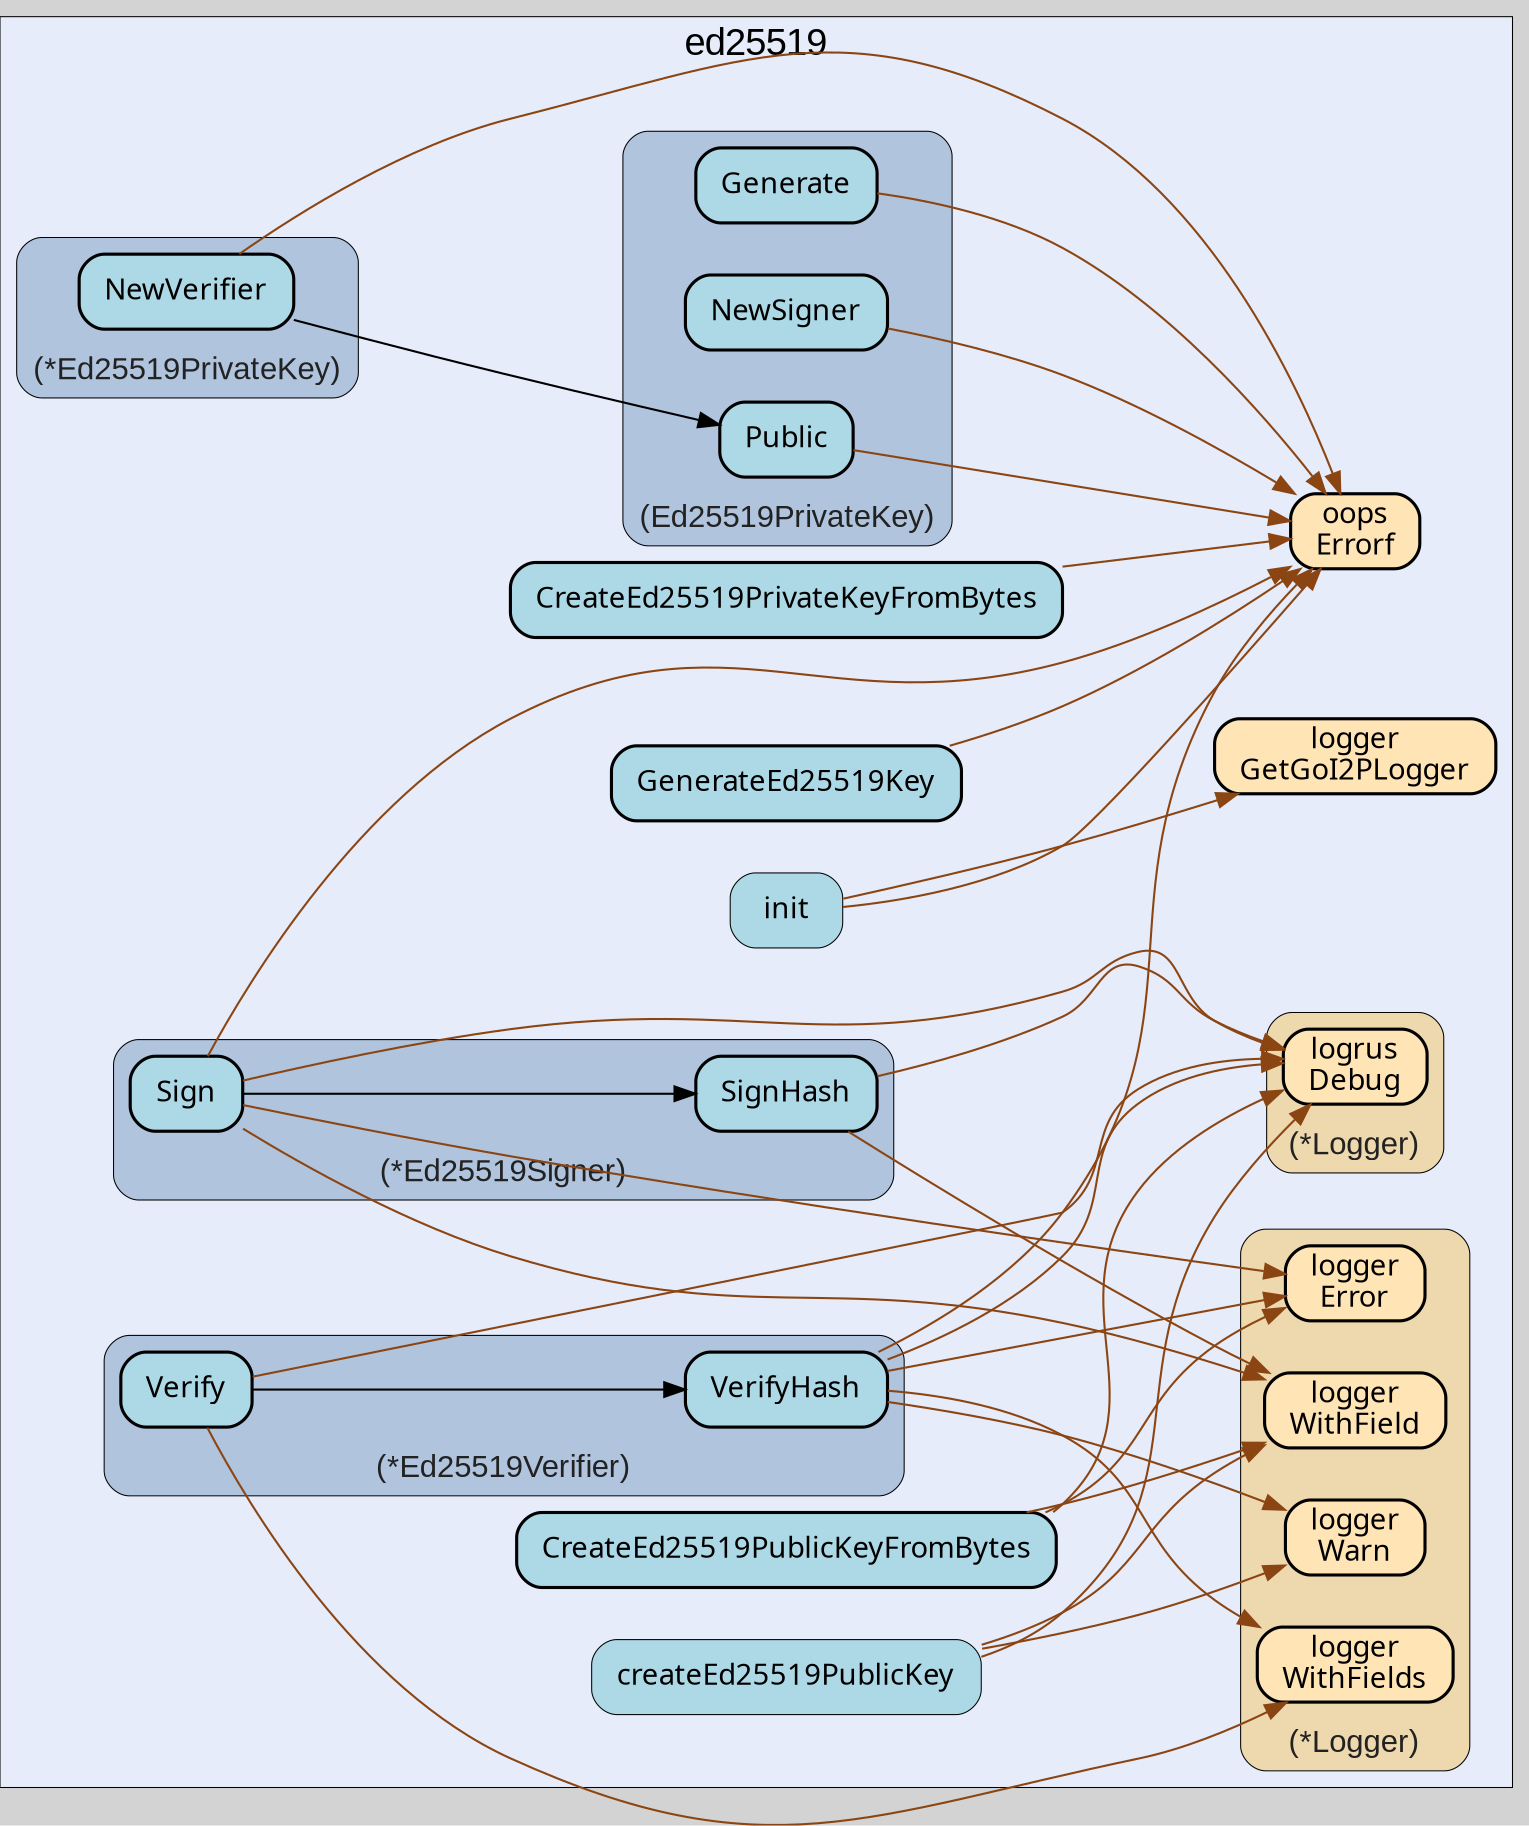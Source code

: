 digraph gocallvis {
    label="";
    labeljust="l";
    fontname="Arial";
    fontsize="14";
    rankdir="LR";
    bgcolor="lightgray";
    style="solid";
    penwidth="0.5";
    pad="0.0";
    nodesep="0.35";

    node [shape="box" style="filled,rounded" fillcolor="honeydew" fontname="Verdana" penwidth="1.0" margin="0.16,0.0"];
    edge [minlen="2"]

    subgraph "cluster_focus" {
        bgcolor="#e6ecfa";
label="ed25519";
labelloc="t";
labeljust="c";
fontsize="18";
        
        "github.com/go-i2p/crypto/ed25519.CreateEd25519PublicKeyFromBytes" [ fillcolor="lightblue" label="CreateEd25519PublicKeyFromBytes" penwidth="1.5" tooltip="github.com/go-i2p/crypto/ed25519.CreateEd25519PublicKeyFromBytes | defined in ed25519_public_key.go:46\nat ed25519_public_key.go:50: calling [(*github.com/go-i2p/logger.Logger).Error]\nat ed25519_public_key.go:47: calling [(*github.com/sirupsen/logrus.Logger).Debug]\nat ed25519_public_key.go:55: calling [(*github.com/sirupsen/logrus.Logger).Debug]\nat ed25519_public_key.go:47: calling [(*github.com/go-i2p/logger.Logger).WithField]\nat ed25519_public_key.go:50: calling [(*github.com/go-i2p/logger.Logger).WithField]" ]
        "github.com/samber/oops.Errorf" [ fillcolor="moccasin" label="oops\nErrorf" penwidth="1.5" tooltip="github.com/samber/oops.Errorf | defined in oops.go:34" ]
        "github.com/go-i2p/crypto/ed25519.CreateEd25519PrivateKeyFromBytes" [ fillcolor="lightblue" label="CreateEd25519PrivateKeyFromBytes" penwidth="1.5" tooltip="github.com/go-i2p/crypto/ed25519.CreateEd25519PrivateKeyFromBytes | defined in ed25519_private_key.go:74\nat ed25519_private_key.go:76: calling [github.com/samber/oops.Errorf]" ]
        "github.com/go-i2p/crypto/ed25519.createEd25519PublicKey" [ fillcolor="lightblue" label="createEd25519PublicKey" penwidth="0.5" tooltip="github.com/go-i2p/crypto/ed25519.createEd25519PublicKey | defined in ed25519_public_key.go:33\nat ed25519_public_key.go:41: calling [(*github.com/go-i2p/logger.Logger).Warn]\nat ed25519_public_key.go:34: calling [(*github.com/go-i2p/logger.Logger).WithField]\nat ed25519_public_key.go:34: calling [(*github.com/sirupsen/logrus.Logger).Debug]\nat ed25519_public_key.go:39: calling [(*github.com/sirupsen/logrus.Logger).Debug]" ]
        "github.com/go-i2p/crypto/ed25519.GenerateEd25519Key" [ fillcolor="lightblue" label="GenerateEd25519Key" penwidth="1.5" tooltip="github.com/go-i2p/crypto/ed25519.GenerateEd25519Key | defined in utils.go:14\nat utils.go:17: calling [github.com/samber/oops.Errorf]" ]
        "github.com/go-i2p/crypto/ed25519.init" [ fillcolor="lightblue" label="init" penwidth="0.5" tooltip="github.com/go-i2p/crypto/ed25519.init | defined in .:0\nat constants.go:10: calling [github.com/go-i2p/logger.GetGoI2PLogger]\nat constants.go:15: calling [github.com/samber/oops.Errorf]" ]
        "github.com/go-i2p/logger.GetGoI2PLogger" [ fillcolor="moccasin" label="logger\nGetGoI2PLogger" penwidth="1.5" tooltip="github.com/go-i2p/logger.GetGoI2PLogger | defined in log.go:120" ]
        
        subgraph "cluster_*github.com/go-i2p/crypto/ed25519.Ed25519PrivateKey" {
        fillcolor="lightsteelblue";
label="(*Ed25519PrivateKey)";
penwidth="0.5";
fontsize="15";
style="rounded,filled";
tooltip="type: *github.com/go-i2p/crypto/ed25519.Ed25519PrivateKey";
fontcolor="#222222";
labelloc="b";
        
        "(*github.com/go-i2p/crypto/ed25519.Ed25519PrivateKey).NewVerifier" [ fillcolor="lightblue" label="NewVerifier" penwidth="1.5" tooltip="(*github.com/go-i2p/crypto/ed25519.Ed25519PrivateKey).NewVerifier | defined in ed25519_private_key.go:15\nat ed25519_private_key.go:19: calling [(github.com/go-i2p/crypto/ed25519.Ed25519PrivateKey).Public]\nat ed25519_private_key.go:17: calling [github.com/samber/oops.Errorf]\nat ed25519_private_key.go:21: calling [github.com/samber/oops.Errorf]" ]
        
    }

        subgraph "cluster_*github.com/go-i2p/crypto/ed25519.Ed25519Signer" {
        penwidth="0.5";
fontcolor="#222222";
label="(*Ed25519Signer)";
tooltip="type: *github.com/go-i2p/crypto/ed25519.Ed25519Signer";
fontsize="15";
labelloc="b";
style="rounded,filled";
fillcolor="lightsteelblue";
        
        "(*github.com/go-i2p/crypto/ed25519.Ed25519Signer).SignHash" [ penwidth="1.5" tooltip="(*github.com/go-i2p/crypto/ed25519.Ed25519Signer).SignHash | defined in ed25519_signer.go:27\nat ed25519_signer.go:28: calling [(*github.com/go-i2p/logger.Logger).WithField]\nat ed25519_signer.go:30: calling [(*github.com/go-i2p/logger.Logger).WithField]\nat ed25519_signer.go:28: calling [(*github.com/sirupsen/logrus.Logger).Debug]\nat ed25519_signer.go:30: calling [(*github.com/sirupsen/logrus.Logger).Debug]" fillcolor="lightblue" label="SignHash" ]
        "(*github.com/go-i2p/crypto/ed25519.Ed25519Signer).Sign" [ tooltip="(*github.com/go-i2p/crypto/ed25519.Ed25519Signer).Sign | defined in ed25519_signer.go:14\nat ed25519_signer.go:23: calling [(*github.com/go-i2p/crypto/ed25519.Ed25519Signer).SignHash]\nat ed25519_signer.go:15: calling [(*github.com/sirupsen/logrus.Logger).Debug]\nat ed25519_signer.go:15: calling [(*github.com/go-i2p/logger.Logger).WithField]\nat ed25519_signer.go:19: calling [github.com/samber/oops.Errorf]\nat ed25519_signer.go:18: calling [(*github.com/go-i2p/logger.Logger).Error]" fillcolor="lightblue" label="Sign" penwidth="1.5" ]
        
    }

        subgraph "cluster_*github.com/go-i2p/crypto/ed25519.Ed25519Verifier" {
        style="rounded,filled";
fillcolor="lightsteelblue";
label="(*Ed25519Verifier)";
penwidth="0.5";
fontsize="15";
fontcolor="#222222";
labelloc="b";
tooltip="type: *github.com/go-i2p/crypto/ed25519.Ed25519Verifier";
        
        "(*github.com/go-i2p/crypto/ed25519.Ed25519Verifier).Verify" [ fillcolor="lightblue" label="Verify" penwidth="1.5" tooltip="(*github.com/go-i2p/crypto/ed25519.Ed25519Verifier).Verify | defined in ed25519_verifier.go:43\nat ed25519_verifier.go:47: calling [(*github.com/sirupsen/logrus.Logger).Debug]\nat ed25519_verifier.go:44: calling [(*github.com/go-i2p/logger.Logger).WithFields]\nat ed25519_verifier.go:50: calling [(*github.com/go-i2p/crypto/ed25519.Ed25519Verifier).VerifyHash]" ]
        "(*github.com/go-i2p/crypto/ed25519.Ed25519Verifier).VerifyHash" [ label="VerifyHash" penwidth="1.5" tooltip="(*github.com/go-i2p/crypto/ed25519.Ed25519Verifier).VerifyHash | defined in ed25519_verifier.go:16\nat ed25519_verifier.go:17: calling [(*github.com/go-i2p/logger.Logger).WithFields]\nat ed25519_verifier.go:35: calling [(*github.com/go-i2p/logger.Logger).Warn]\nat ed25519_verifier.go:20: calling [(*github.com/sirupsen/logrus.Logger).Debug]\nat ed25519_verifier.go:38: calling [(*github.com/sirupsen/logrus.Logger).Debug]\nat ed25519_verifier.go:29: calling [github.com/samber/oops.Errorf]\nat ed25519_verifier.go:36: calling [github.com/samber/oops.Errorf]\nat ed25519_verifier.go:23: calling [(*github.com/go-i2p/logger.Logger).Error]\nat ed25519_verifier.go:28: calling [(*github.com/go-i2p/logger.Logger).Error]" fillcolor="lightblue" ]
        
    }

        subgraph "cluster_*github.com/go-i2p/logger.Logger" {
        style="rounded,filled";
fillcolor="wheat2";
label="(*Logger)";
tooltip="type: *github.com/go-i2p/logger.Logger";
penwidth="0.5";
fontsize="15";
fontcolor="#222222";
labelloc="b";
        
        "(*github.com/go-i2p/logger.Logger).WithField" [ fillcolor="moccasin" label="logger\nWithField" penwidth="1.5" tooltip="(*github.com/go-i2p/logger.Logger).WithField | defined in log.go:54" ]
        "(*github.com/go-i2p/logger.Logger).Error" [ fillcolor="moccasin" label="logger\nError" penwidth="1.5" tooltip="(*github.com/go-i2p/logger.Logger).Error | defined in log.go:42" ]
        "(*github.com/go-i2p/logger.Logger).WithFields" [ fillcolor="moccasin" label="logger\nWithFields" penwidth="1.5" tooltip="(*github.com/go-i2p/logger.Logger).WithFields | defined in log.go:60" ]
        "(*github.com/go-i2p/logger.Logger).Warn" [ label="logger\nWarn" penwidth="1.5" tooltip="(*github.com/go-i2p/logger.Logger).Warn | defined in log.go:30" fillcolor="moccasin" ]
        
    }

        subgraph "cluster_*github.com/sirupsen/logrus.Logger" {
        fontsize="15";
fontcolor="#222222";
labelloc="b";
style="rounded,filled";
fillcolor="wheat2";
label="(*Logger)";
tooltip="type: *github.com/sirupsen/logrus.Logger";
penwidth="0.5";
        
        "(*github.com/sirupsen/logrus.Logger).Debug" [ label="logrus\nDebug" penwidth="1.5" tooltip="(*github.com/sirupsen/logrus.Logger).Debug | defined in logger.go:221" fillcolor="moccasin" ]
        
    }

        subgraph "cluster_github.com/go-i2p/crypto/ed25519.Ed25519PrivateKey" {
        fillcolor="lightsteelblue";
label="(Ed25519PrivateKey)";
tooltip="type: github.com/go-i2p/crypto/ed25519.Ed25519PrivateKey";
penwidth="0.5";
fontsize="15";
fontcolor="#222222";
style="rounded,filled";
labelloc="b";
        
        "(github.com/go-i2p/crypto/ed25519.Ed25519PrivateKey).Public" [ fillcolor="lightblue" label="Public" penwidth="1.5" tooltip="(github.com/go-i2p/crypto/ed25519.Ed25519PrivateKey).Public | defined in ed25519_private_key.go:62\nat ed25519_private_key.go:65: calling [github.com/samber/oops.Errorf]" ]
        "(github.com/go-i2p/crypto/ed25519.Ed25519PrivateKey).NewSigner" [ fillcolor="lightblue" label="NewSigner" penwidth="1.5" tooltip="(github.com/go-i2p/crypto/ed25519.Ed25519PrivateKey).NewSigner | defined in ed25519_private_key.go:40\nat ed25519_private_key.go:42: calling [github.com/samber/oops.Errorf]" ]
        "(github.com/go-i2p/crypto/ed25519.Ed25519PrivateKey).Generate" [ tooltip="(github.com/go-i2p/crypto/ed25519.Ed25519PrivateKey).Generate | defined in ed25519_private_key.go:51\nat ed25519_private_key.go:54: calling [github.com/samber/oops.Errorf]" fillcolor="lightblue" label="Generate" penwidth="1.5" ]
        
    }

    }

    "github.com/go-i2p/crypto/ed25519.init" -> "github.com/go-i2p/logger.GetGoI2PLogger" [ tooltip="at constants.go:10: calling [github.com/go-i2p/logger.GetGoI2PLogger]" color="saddlebrown" ]
    "github.com/go-i2p/crypto/ed25519.createEd25519PublicKey" -> "(*github.com/go-i2p/logger.Logger).Warn" [ color="saddlebrown" tooltip="at ed25519_public_key.go:41: calling [(*github.com/go-i2p/logger.Logger).Warn]" ]
    "(*github.com/go-i2p/crypto/ed25519.Ed25519Signer).SignHash" -> "(*github.com/go-i2p/logger.Logger).WithField" [ color="saddlebrown" tooltip="at ed25519_signer.go:28: calling [(*github.com/go-i2p/logger.Logger).WithField]\nat ed25519_signer.go:30: calling [(*github.com/go-i2p/logger.Logger).WithField]" ]
    "(*github.com/go-i2p/crypto/ed25519.Ed25519Signer).Sign" -> "(*github.com/go-i2p/crypto/ed25519.Ed25519Signer).SignHash" [ tooltip="at ed25519_signer.go:23: calling [(*github.com/go-i2p/crypto/ed25519.Ed25519Signer).SignHash]" ]
    "(github.com/go-i2p/crypto/ed25519.Ed25519PrivateKey).NewSigner" -> "github.com/samber/oops.Errorf" [ color="saddlebrown" tooltip="at ed25519_private_key.go:42: calling [github.com/samber/oops.Errorf]" ]
    "(github.com/go-i2p/crypto/ed25519.Ed25519PrivateKey).Generate" -> "github.com/samber/oops.Errorf" [ color="saddlebrown" tooltip="at ed25519_private_key.go:54: calling [github.com/samber/oops.Errorf]" ]
    "github.com/go-i2p/crypto/ed25519.CreateEd25519PublicKeyFromBytes" -> "(*github.com/go-i2p/logger.Logger).Error" [ color="saddlebrown" tooltip="at ed25519_public_key.go:50: calling [(*github.com/go-i2p/logger.Logger).Error]" ]
    "(*github.com/go-i2p/crypto/ed25519.Ed25519Verifier).VerifyHash" -> "(*github.com/go-i2p/logger.Logger).WithFields" [ color="saddlebrown" tooltip="at ed25519_verifier.go:17: calling [(*github.com/go-i2p/logger.Logger).WithFields]" ]
    "(*github.com/go-i2p/crypto/ed25519.Ed25519Verifier).VerifyHash" -> "(*github.com/go-i2p/logger.Logger).Warn" [ color="saddlebrown" tooltip="at ed25519_verifier.go:35: calling [(*github.com/go-i2p/logger.Logger).Warn]" ]
    "github.com/go-i2p/crypto/ed25519.createEd25519PublicKey" -> "(*github.com/go-i2p/logger.Logger).WithField" [ color="saddlebrown" tooltip="at ed25519_public_key.go:34: calling [(*github.com/go-i2p/logger.Logger).WithField]" ]
    "(*github.com/go-i2p/crypto/ed25519.Ed25519Signer).Sign" -> "(*github.com/sirupsen/logrus.Logger).Debug" [ tooltip="at ed25519_signer.go:15: calling [(*github.com/sirupsen/logrus.Logger).Debug]" color="saddlebrown" ]
    "(*github.com/go-i2p/crypto/ed25519.Ed25519PrivateKey).NewVerifier" -> "(github.com/go-i2p/crypto/ed25519.Ed25519PrivateKey).Public" [ tooltip="at ed25519_private_key.go:19: calling [(github.com/go-i2p/crypto/ed25519.Ed25519PrivateKey).Public]" ]
    "(*github.com/go-i2p/crypto/ed25519.Ed25519Signer).SignHash" -> "(*github.com/sirupsen/logrus.Logger).Debug" [ color="saddlebrown" tooltip="at ed25519_signer.go:28: calling [(*github.com/sirupsen/logrus.Logger).Debug]\nat ed25519_signer.go:30: calling [(*github.com/sirupsen/logrus.Logger).Debug]" ]
    "github.com/go-i2p/crypto/ed25519.init" -> "github.com/samber/oops.Errorf" [ color="saddlebrown" tooltip="at constants.go:15: calling [github.com/samber/oops.Errorf]" ]
    "github.com/go-i2p/crypto/ed25519.CreateEd25519PublicKeyFromBytes" -> "(*github.com/sirupsen/logrus.Logger).Debug" [ color="saddlebrown" tooltip="at ed25519_public_key.go:47: calling [(*github.com/sirupsen/logrus.Logger).Debug]\nat ed25519_public_key.go:55: calling [(*github.com/sirupsen/logrus.Logger).Debug]" ]
    "(github.com/go-i2p/crypto/ed25519.Ed25519PrivateKey).Public" -> "github.com/samber/oops.Errorf" [ color="saddlebrown" tooltip="at ed25519_private_key.go:65: calling [github.com/samber/oops.Errorf]" ]
    "(*github.com/go-i2p/crypto/ed25519.Ed25519Verifier).Verify" -> "(*github.com/sirupsen/logrus.Logger).Debug" [ color="saddlebrown" tooltip="at ed25519_verifier.go:47: calling [(*github.com/sirupsen/logrus.Logger).Debug]" ]
    "github.com/go-i2p/crypto/ed25519.CreateEd25519PublicKeyFromBytes" -> "(*github.com/go-i2p/logger.Logger).WithField" [ color="saddlebrown" tooltip="at ed25519_public_key.go:47: calling [(*github.com/go-i2p/logger.Logger).WithField]\nat ed25519_public_key.go:50: calling [(*github.com/go-i2p/logger.Logger).WithField]" ]
    "(*github.com/go-i2p/crypto/ed25519.Ed25519Verifier).Verify" -> "(*github.com/go-i2p/logger.Logger).WithFields" [ tooltip="at ed25519_verifier.go:44: calling [(*github.com/go-i2p/logger.Logger).WithFields]" color="saddlebrown" ]
    "(*github.com/go-i2p/crypto/ed25519.Ed25519Verifier).VerifyHash" -> "(*github.com/sirupsen/logrus.Logger).Debug" [ color="saddlebrown" tooltip="at ed25519_verifier.go:20: calling [(*github.com/sirupsen/logrus.Logger).Debug]\nat ed25519_verifier.go:38: calling [(*github.com/sirupsen/logrus.Logger).Debug]" ]
    "github.com/go-i2p/crypto/ed25519.CreateEd25519PrivateKeyFromBytes" -> "github.com/samber/oops.Errorf" [ color="saddlebrown" tooltip="at ed25519_private_key.go:76: calling [github.com/samber/oops.Errorf]" ]
    "(*github.com/go-i2p/crypto/ed25519.Ed25519Signer).Sign" -> "(*github.com/go-i2p/logger.Logger).WithField" [ color="saddlebrown" tooltip="at ed25519_signer.go:15: calling [(*github.com/go-i2p/logger.Logger).WithField]" ]
    "(*github.com/go-i2p/crypto/ed25519.Ed25519Signer).Sign" -> "github.com/samber/oops.Errorf" [ color="saddlebrown" tooltip="at ed25519_signer.go:19: calling [github.com/samber/oops.Errorf]" ]
    "github.com/go-i2p/crypto/ed25519.GenerateEd25519Key" -> "github.com/samber/oops.Errorf" [ color="saddlebrown" tooltip="at utils.go:17: calling [github.com/samber/oops.Errorf]" ]
    "(*github.com/go-i2p/crypto/ed25519.Ed25519Verifier).VerifyHash" -> "github.com/samber/oops.Errorf" [ tooltip="at ed25519_verifier.go:29: calling [github.com/samber/oops.Errorf]\nat ed25519_verifier.go:36: calling [github.com/samber/oops.Errorf]" color="saddlebrown" ]
    "(*github.com/go-i2p/crypto/ed25519.Ed25519Verifier).Verify" -> "(*github.com/go-i2p/crypto/ed25519.Ed25519Verifier).VerifyHash" [ tooltip="at ed25519_verifier.go:50: calling [(*github.com/go-i2p/crypto/ed25519.Ed25519Verifier).VerifyHash]" ]
    "(*github.com/go-i2p/crypto/ed25519.Ed25519PrivateKey).NewVerifier" -> "github.com/samber/oops.Errorf" [ color="saddlebrown" tooltip="at ed25519_private_key.go:17: calling [github.com/samber/oops.Errorf]\nat ed25519_private_key.go:21: calling [github.com/samber/oops.Errorf]" ]
    "(*github.com/go-i2p/crypto/ed25519.Ed25519Verifier).VerifyHash" -> "(*github.com/go-i2p/logger.Logger).Error" [ color="saddlebrown" tooltip="at ed25519_verifier.go:23: calling [(*github.com/go-i2p/logger.Logger).Error]\nat ed25519_verifier.go:28: calling [(*github.com/go-i2p/logger.Logger).Error]" ]
    "github.com/go-i2p/crypto/ed25519.createEd25519PublicKey" -> "(*github.com/sirupsen/logrus.Logger).Debug" [ color="saddlebrown" tooltip="at ed25519_public_key.go:34: calling [(*github.com/sirupsen/logrus.Logger).Debug]\nat ed25519_public_key.go:39: calling [(*github.com/sirupsen/logrus.Logger).Debug]" ]
    "(*github.com/go-i2p/crypto/ed25519.Ed25519Signer).Sign" -> "(*github.com/go-i2p/logger.Logger).Error" [ color="saddlebrown" tooltip="at ed25519_signer.go:18: calling [(*github.com/go-i2p/logger.Logger).Error]" ]
}
